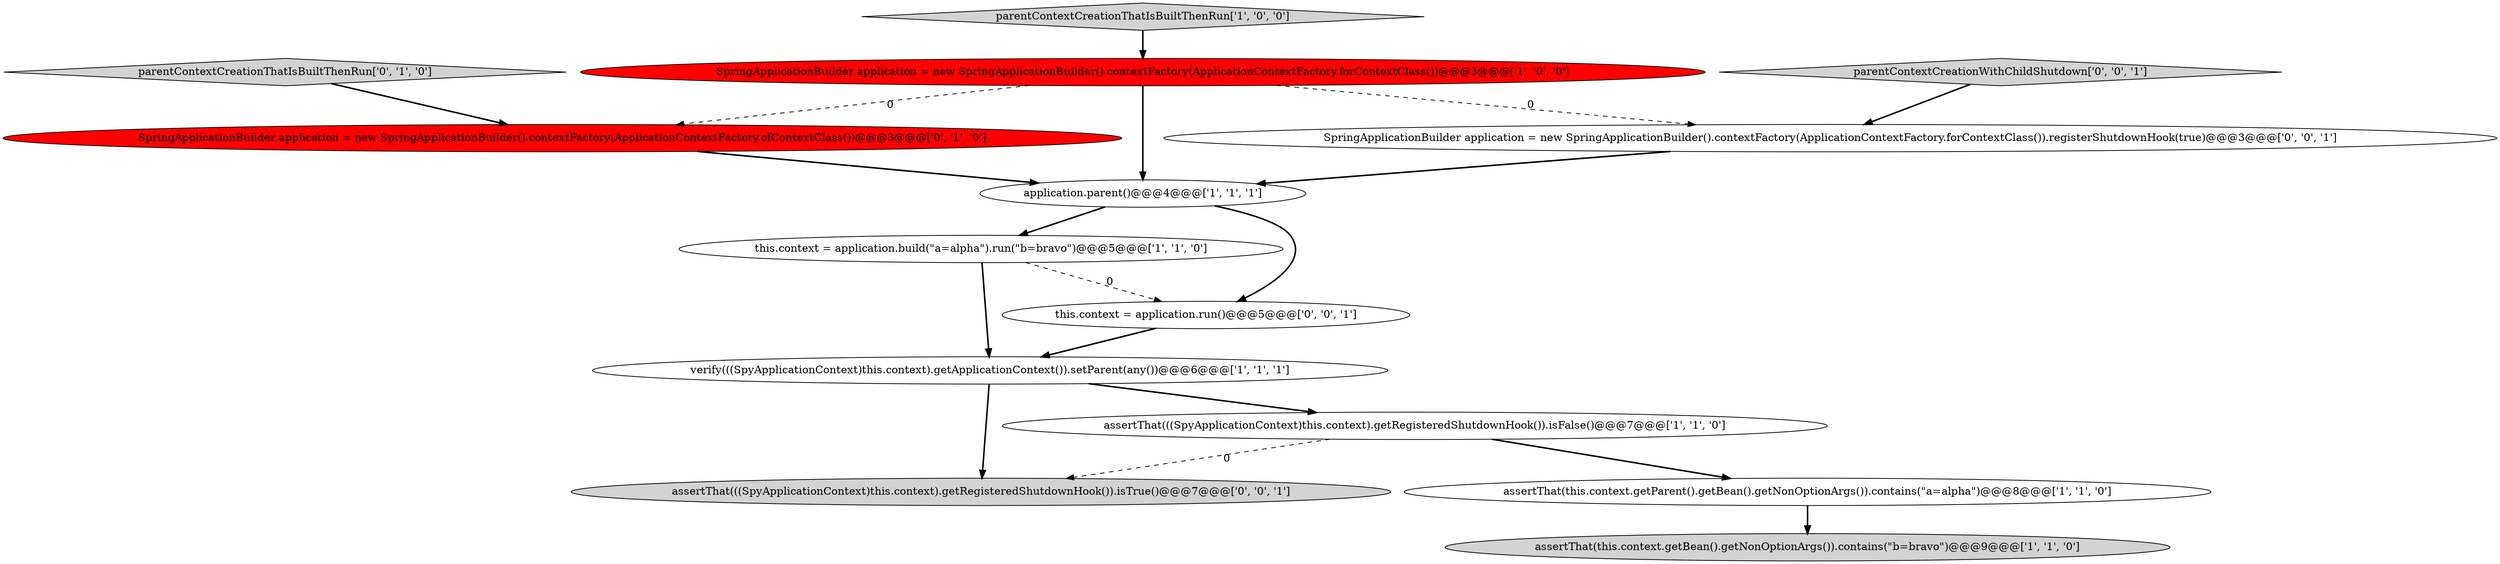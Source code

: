 digraph {
8 [style = filled, label = "parentContextCreationThatIsBuiltThenRun['0', '1', '0']", fillcolor = lightgray, shape = diamond image = "AAA0AAABBB2BBB"];
11 [style = filled, label = "assertThat(((SpyApplicationContext)this.context).getRegisteredShutdownHook()).isTrue()@@@7@@@['0', '0', '1']", fillcolor = lightgray, shape = ellipse image = "AAA0AAABBB3BBB"];
5 [style = filled, label = "assertThat(((SpyApplicationContext)this.context).getRegisteredShutdownHook()).isFalse()@@@7@@@['1', '1', '0']", fillcolor = white, shape = ellipse image = "AAA0AAABBB1BBB"];
6 [style = filled, label = "SpringApplicationBuilder application = new SpringApplicationBuilder().contextFactory(ApplicationContextFactory.forContextClass())@@@3@@@['1', '0', '0']", fillcolor = red, shape = ellipse image = "AAA1AAABBB1BBB"];
9 [style = filled, label = "SpringApplicationBuilder application = new SpringApplicationBuilder().contextFactory(ApplicationContextFactory.ofContextClass())@@@3@@@['0', '1', '0']", fillcolor = red, shape = ellipse image = "AAA1AAABBB2BBB"];
0 [style = filled, label = "verify(((SpyApplicationContext)this.context).getApplicationContext()).setParent(any())@@@6@@@['1', '1', '1']", fillcolor = white, shape = ellipse image = "AAA0AAABBB1BBB"];
1 [style = filled, label = "assertThat(this.context.getBean().getNonOptionArgs()).contains(\"b=bravo\")@@@9@@@['1', '1', '0']", fillcolor = lightgray, shape = ellipse image = "AAA0AAABBB1BBB"];
7 [style = filled, label = "application.parent()@@@4@@@['1', '1', '1']", fillcolor = white, shape = ellipse image = "AAA0AAABBB1BBB"];
10 [style = filled, label = "SpringApplicationBuilder application = new SpringApplicationBuilder().contextFactory(ApplicationContextFactory.forContextClass()).registerShutdownHook(true)@@@3@@@['0', '0', '1']", fillcolor = white, shape = ellipse image = "AAA0AAABBB3BBB"];
13 [style = filled, label = "parentContextCreationWithChildShutdown['0', '0', '1']", fillcolor = lightgray, shape = diamond image = "AAA0AAABBB3BBB"];
4 [style = filled, label = "this.context = application.build(\"a=alpha\").run(\"b=bravo\")@@@5@@@['1', '1', '0']", fillcolor = white, shape = ellipse image = "AAA0AAABBB1BBB"];
12 [style = filled, label = "this.context = application.run()@@@5@@@['0', '0', '1']", fillcolor = white, shape = ellipse image = "AAA0AAABBB3BBB"];
3 [style = filled, label = "assertThat(this.context.getParent().getBean().getNonOptionArgs()).contains(\"a=alpha\")@@@8@@@['1', '1', '0']", fillcolor = white, shape = ellipse image = "AAA0AAABBB1BBB"];
2 [style = filled, label = "parentContextCreationThatIsBuiltThenRun['1', '0', '0']", fillcolor = lightgray, shape = diamond image = "AAA0AAABBB1BBB"];
5->3 [style = bold, label=""];
13->10 [style = bold, label=""];
0->11 [style = bold, label=""];
6->10 [style = dashed, label="0"];
4->12 [style = dashed, label="0"];
7->4 [style = bold, label=""];
6->7 [style = bold, label=""];
3->1 [style = bold, label=""];
9->7 [style = bold, label=""];
6->9 [style = dashed, label="0"];
5->11 [style = dashed, label="0"];
7->12 [style = bold, label=""];
10->7 [style = bold, label=""];
2->6 [style = bold, label=""];
12->0 [style = bold, label=""];
4->0 [style = bold, label=""];
0->5 [style = bold, label=""];
8->9 [style = bold, label=""];
}
